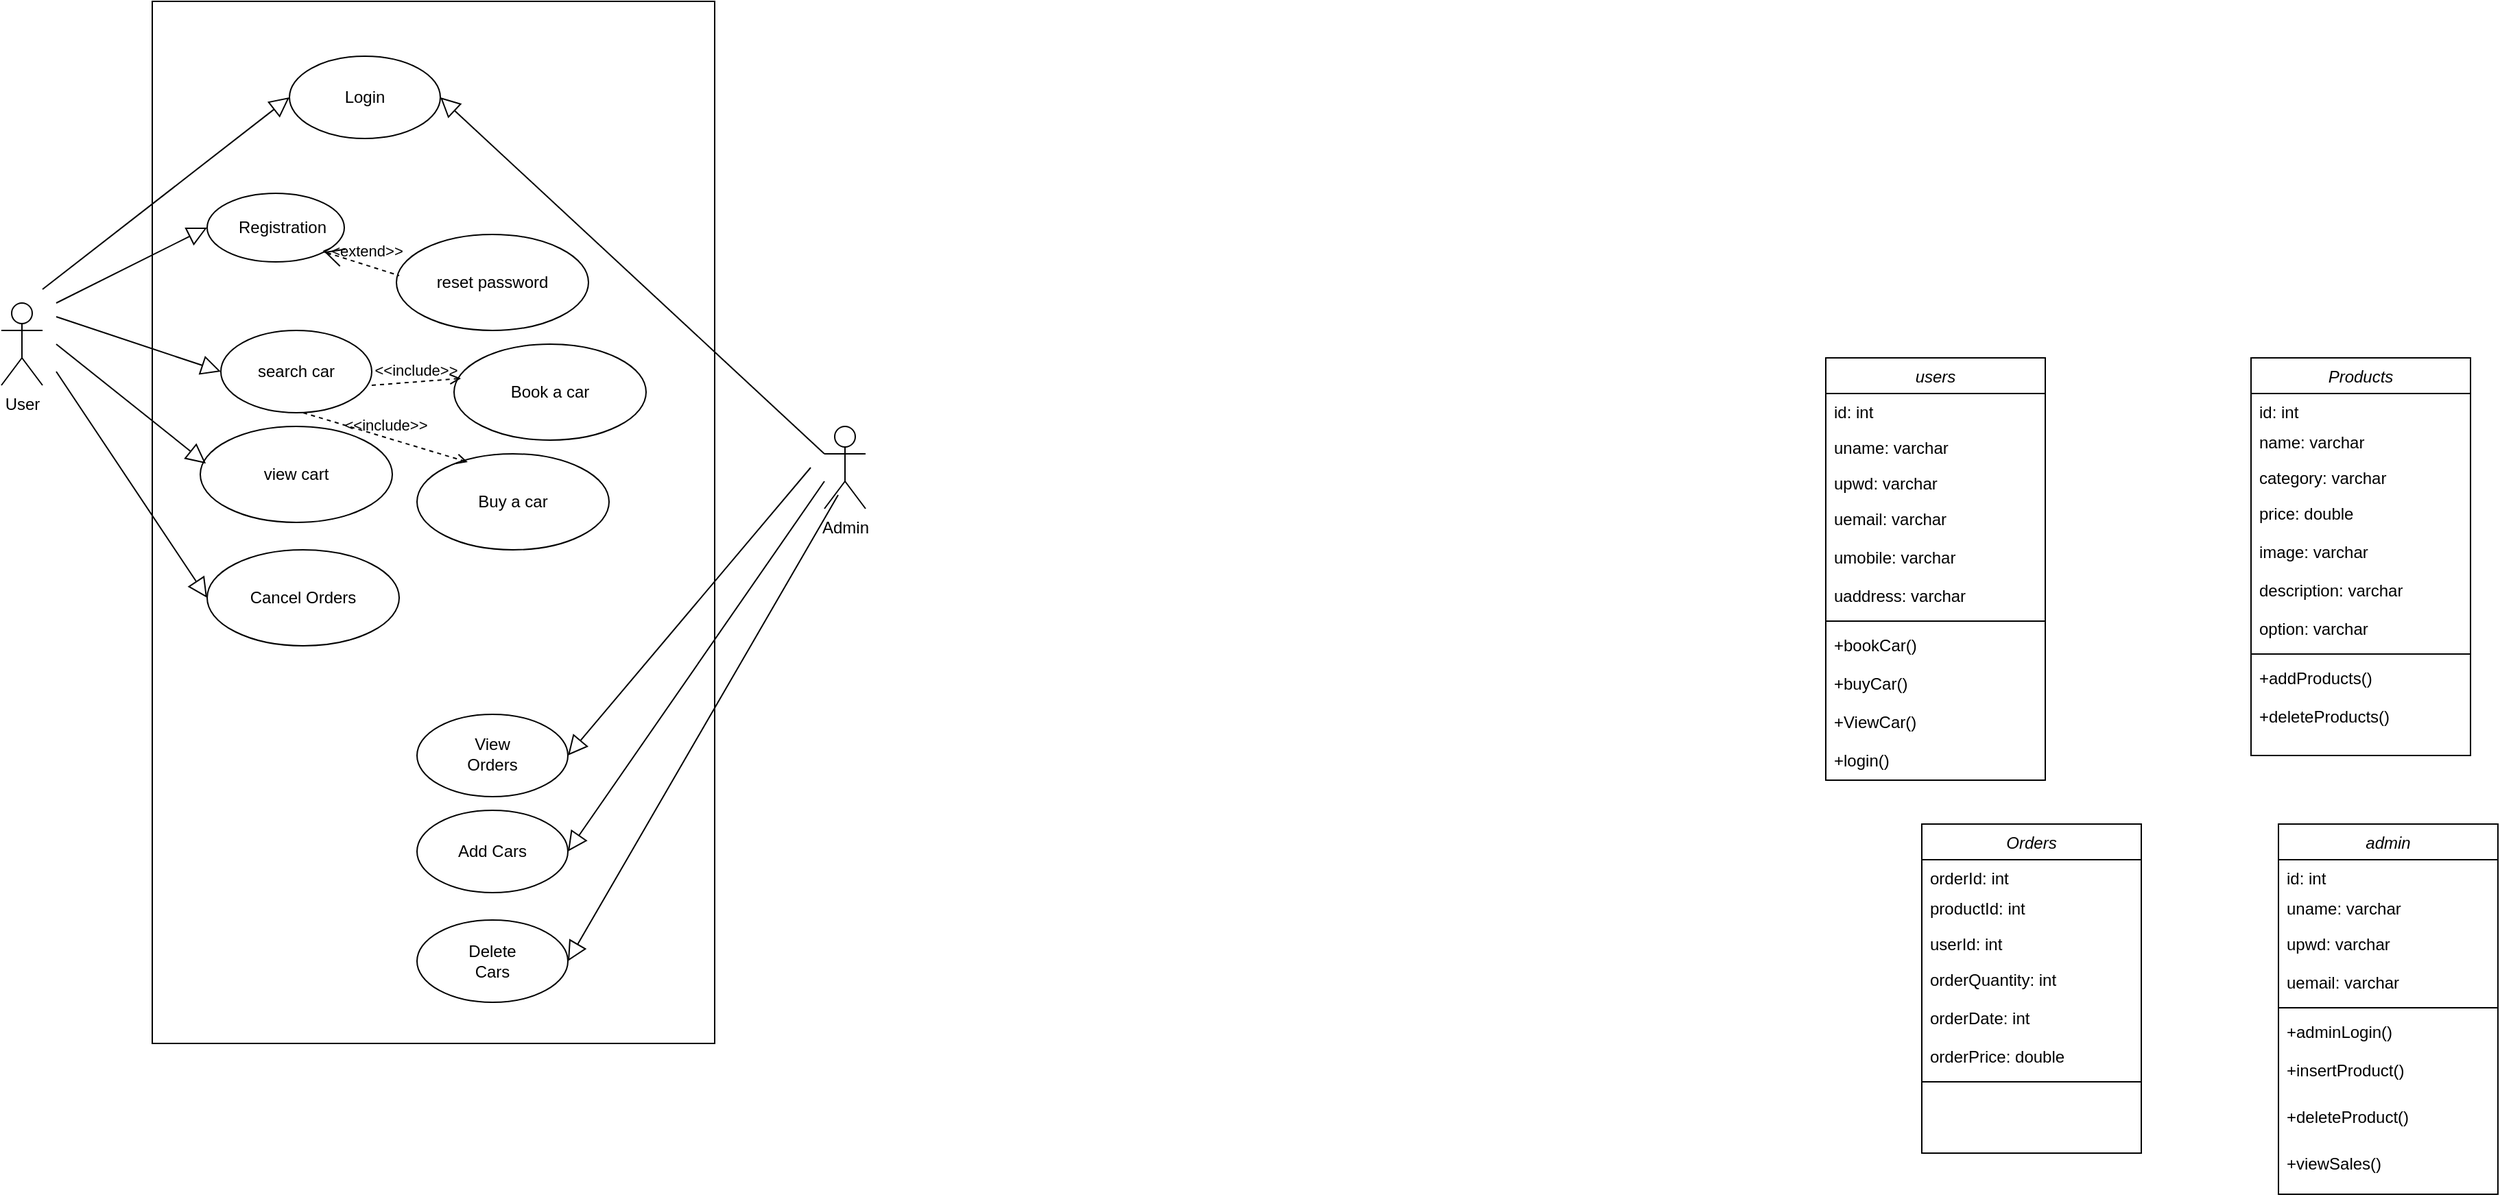 <mxfile version="20.3.0" type="github">
  <diagram id="C5RBs43oDa-KdzZeNtuy" name="Page-1">
    <mxGraphModel dx="3076" dy="1969" grid="1" gridSize="10" guides="1" tooltips="1" connect="1" arrows="1" fold="1" page="1" pageScale="1" pageWidth="827" pageHeight="1169" math="0" shadow="0">
      <root>
        <mxCell id="WIyWlLk6GJQsqaUBKTNV-0" />
        <mxCell id="WIyWlLk6GJQsqaUBKTNV-1" parent="WIyWlLk6GJQsqaUBKTNV-0" />
        <mxCell id="zkfFHV4jXpPFQw0GAbJ--0" value="users" style="swimlane;fontStyle=2;align=center;verticalAlign=top;childLayout=stackLayout;horizontal=1;startSize=26;horizontalStack=0;resizeParent=1;resizeLast=0;collapsible=1;marginBottom=0;rounded=0;shadow=0;strokeWidth=1;" parent="WIyWlLk6GJQsqaUBKTNV-1" vertex="1">
          <mxGeometry x="200" y="190" width="160" height="308" as="geometry">
            <mxRectangle x="230" y="140" width="160" height="26" as="alternateBounds" />
          </mxGeometry>
        </mxCell>
        <mxCell id="zkfFHV4jXpPFQw0GAbJ--1" value="id: int" style="text;align=left;verticalAlign=top;spacingLeft=4;spacingRight=4;overflow=hidden;rotatable=0;points=[[0,0.5],[1,0.5]];portConstraint=eastwest;" parent="zkfFHV4jXpPFQw0GAbJ--0" vertex="1">
          <mxGeometry y="26" width="160" height="26" as="geometry" />
        </mxCell>
        <mxCell id="zkfFHV4jXpPFQw0GAbJ--2" value="uname: varchar" style="text;align=left;verticalAlign=top;spacingLeft=4;spacingRight=4;overflow=hidden;rotatable=0;points=[[0,0.5],[1,0.5]];portConstraint=eastwest;rounded=0;shadow=0;html=0;" parent="zkfFHV4jXpPFQw0GAbJ--0" vertex="1">
          <mxGeometry y="52" width="160" height="26" as="geometry" />
        </mxCell>
        <mxCell id="zkfFHV4jXpPFQw0GAbJ--3" value="upwd: varchar&#xa;" style="text;align=left;verticalAlign=top;spacingLeft=4;spacingRight=4;overflow=hidden;rotatable=0;points=[[0,0.5],[1,0.5]];portConstraint=eastwest;rounded=0;shadow=0;html=0;" parent="zkfFHV4jXpPFQw0GAbJ--0" vertex="1">
          <mxGeometry y="78" width="160" height="26" as="geometry" />
        </mxCell>
        <mxCell id="zkfFHV4jXpPFQw0GAbJ--5" value="uemail: varchar" style="text;align=left;verticalAlign=top;spacingLeft=4;spacingRight=4;overflow=hidden;rotatable=0;points=[[0,0.5],[1,0.5]];portConstraint=eastwest;" parent="zkfFHV4jXpPFQw0GAbJ--0" vertex="1">
          <mxGeometry y="104" width="160" height="28" as="geometry" />
        </mxCell>
        <mxCell id="J4PwjYp8l0ot0DX3vlqs-2" value="umobile: varchar&#xa;" style="text;align=left;verticalAlign=top;spacingLeft=4;spacingRight=4;overflow=hidden;rotatable=0;points=[[0,0.5],[1,0.5]];portConstraint=eastwest;" vertex="1" parent="zkfFHV4jXpPFQw0GAbJ--0">
          <mxGeometry y="132" width="160" height="28" as="geometry" />
        </mxCell>
        <mxCell id="J4PwjYp8l0ot0DX3vlqs-3" value="uaddress: varchar" style="text;align=left;verticalAlign=top;spacingLeft=4;spacingRight=4;overflow=hidden;rotatable=0;points=[[0,0.5],[1,0.5]];portConstraint=eastwest;" vertex="1" parent="zkfFHV4jXpPFQw0GAbJ--0">
          <mxGeometry y="160" width="160" height="28" as="geometry" />
        </mxCell>
        <mxCell id="zkfFHV4jXpPFQw0GAbJ--4" value="" style="line;html=1;strokeWidth=1;align=left;verticalAlign=middle;spacingTop=-1;spacingLeft=3;spacingRight=3;rotatable=0;labelPosition=right;points=[];portConstraint=eastwest;" parent="zkfFHV4jXpPFQw0GAbJ--0" vertex="1">
          <mxGeometry y="188" width="160" height="8" as="geometry" />
        </mxCell>
        <mxCell id="J4PwjYp8l0ot0DX3vlqs-6" value="+bookCar()" style="text;align=left;verticalAlign=top;spacingLeft=4;spacingRight=4;overflow=hidden;rotatable=0;points=[[0,0.5],[1,0.5]];portConstraint=eastwest;" vertex="1" parent="zkfFHV4jXpPFQw0GAbJ--0">
          <mxGeometry y="196" width="160" height="28" as="geometry" />
        </mxCell>
        <mxCell id="J4PwjYp8l0ot0DX3vlqs-29" value="+buyCar()" style="text;align=left;verticalAlign=top;spacingLeft=4;spacingRight=4;overflow=hidden;rotatable=0;points=[[0,0.5],[1,0.5]];portConstraint=eastwest;" vertex="1" parent="zkfFHV4jXpPFQw0GAbJ--0">
          <mxGeometry y="224" width="160" height="28" as="geometry" />
        </mxCell>
        <mxCell id="J4PwjYp8l0ot0DX3vlqs-30" value="+ViewCar()" style="text;align=left;verticalAlign=top;spacingLeft=4;spacingRight=4;overflow=hidden;rotatable=0;points=[[0,0.5],[1,0.5]];portConstraint=eastwest;" vertex="1" parent="zkfFHV4jXpPFQw0GAbJ--0">
          <mxGeometry y="252" width="160" height="28" as="geometry" />
        </mxCell>
        <mxCell id="J4PwjYp8l0ot0DX3vlqs-39" value="+login()" style="text;align=left;verticalAlign=top;spacingLeft=4;spacingRight=4;overflow=hidden;rotatable=0;points=[[0,0.5],[1,0.5]];portConstraint=eastwest;" vertex="1" parent="zkfFHV4jXpPFQw0GAbJ--0">
          <mxGeometry y="280" width="160" height="28" as="geometry" />
        </mxCell>
        <mxCell id="J4PwjYp8l0ot0DX3vlqs-7" value="Products" style="swimlane;fontStyle=2;align=center;verticalAlign=top;childLayout=stackLayout;horizontal=1;startSize=26;horizontalStack=0;resizeParent=1;resizeLast=0;collapsible=1;marginBottom=0;rounded=0;shadow=0;strokeWidth=1;" vertex="1" parent="WIyWlLk6GJQsqaUBKTNV-1">
          <mxGeometry x="510" y="190" width="160" height="290" as="geometry">
            <mxRectangle x="230" y="140" width="160" height="26" as="alternateBounds" />
          </mxGeometry>
        </mxCell>
        <mxCell id="J4PwjYp8l0ot0DX3vlqs-8" value="id: int" style="text;align=left;verticalAlign=top;spacingLeft=4;spacingRight=4;overflow=hidden;rotatable=0;points=[[0,0.5],[1,0.5]];portConstraint=eastwest;" vertex="1" parent="J4PwjYp8l0ot0DX3vlqs-7">
          <mxGeometry y="26" width="160" height="22" as="geometry" />
        </mxCell>
        <mxCell id="J4PwjYp8l0ot0DX3vlqs-9" value="name: varchar" style="text;align=left;verticalAlign=top;spacingLeft=4;spacingRight=4;overflow=hidden;rotatable=0;points=[[0,0.5],[1,0.5]];portConstraint=eastwest;rounded=0;shadow=0;html=0;" vertex="1" parent="J4PwjYp8l0ot0DX3vlqs-7">
          <mxGeometry y="48" width="160" height="26" as="geometry" />
        </mxCell>
        <mxCell id="J4PwjYp8l0ot0DX3vlqs-10" value="category: varchar&#xa;" style="text;align=left;verticalAlign=top;spacingLeft=4;spacingRight=4;overflow=hidden;rotatable=0;points=[[0,0.5],[1,0.5]];portConstraint=eastwest;rounded=0;shadow=0;html=0;" vertex="1" parent="J4PwjYp8l0ot0DX3vlqs-7">
          <mxGeometry y="74" width="160" height="26" as="geometry" />
        </mxCell>
        <mxCell id="J4PwjYp8l0ot0DX3vlqs-11" value="price: double" style="text;align=left;verticalAlign=top;spacingLeft=4;spacingRight=4;overflow=hidden;rotatable=0;points=[[0,0.5],[1,0.5]];portConstraint=eastwest;" vertex="1" parent="J4PwjYp8l0ot0DX3vlqs-7">
          <mxGeometry y="100" width="160" height="28" as="geometry" />
        </mxCell>
        <mxCell id="J4PwjYp8l0ot0DX3vlqs-12" value="image: varchar" style="text;align=left;verticalAlign=top;spacingLeft=4;spacingRight=4;overflow=hidden;rotatable=0;points=[[0,0.5],[1,0.5]];portConstraint=eastwest;" vertex="1" parent="J4PwjYp8l0ot0DX3vlqs-7">
          <mxGeometry y="128" width="160" height="28" as="geometry" />
        </mxCell>
        <mxCell id="J4PwjYp8l0ot0DX3vlqs-13" value="description: varchar" style="text;align=left;verticalAlign=top;spacingLeft=4;spacingRight=4;overflow=hidden;rotatable=0;points=[[0,0.5],[1,0.5]];portConstraint=eastwest;" vertex="1" parent="J4PwjYp8l0ot0DX3vlqs-7">
          <mxGeometry y="156" width="160" height="28" as="geometry" />
        </mxCell>
        <mxCell id="J4PwjYp8l0ot0DX3vlqs-16" value="option: varchar" style="text;align=left;verticalAlign=top;spacingLeft=4;spacingRight=4;overflow=hidden;rotatable=0;points=[[0,0.5],[1,0.5]];portConstraint=eastwest;" vertex="1" parent="J4PwjYp8l0ot0DX3vlqs-7">
          <mxGeometry y="184" width="160" height="28" as="geometry" />
        </mxCell>
        <mxCell id="J4PwjYp8l0ot0DX3vlqs-14" value="" style="line;html=1;strokeWidth=1;align=left;verticalAlign=middle;spacingTop=-1;spacingLeft=3;spacingRight=3;rotatable=0;labelPosition=right;points=[];portConstraint=eastwest;" vertex="1" parent="J4PwjYp8l0ot0DX3vlqs-7">
          <mxGeometry y="212" width="160" height="8" as="geometry" />
        </mxCell>
        <mxCell id="J4PwjYp8l0ot0DX3vlqs-15" value="+addProducts()" style="text;align=left;verticalAlign=top;spacingLeft=4;spacingRight=4;overflow=hidden;rotatable=0;points=[[0,0.5],[1,0.5]];portConstraint=eastwest;" vertex="1" parent="J4PwjYp8l0ot0DX3vlqs-7">
          <mxGeometry y="220" width="160" height="28" as="geometry" />
        </mxCell>
        <mxCell id="J4PwjYp8l0ot0DX3vlqs-17" value="+deleteProducts()" style="text;align=left;verticalAlign=top;spacingLeft=4;spacingRight=4;overflow=hidden;rotatable=0;points=[[0,0.5],[1,0.5]];portConstraint=eastwest;" vertex="1" parent="J4PwjYp8l0ot0DX3vlqs-7">
          <mxGeometry y="248" width="160" height="28" as="geometry" />
        </mxCell>
        <mxCell id="J4PwjYp8l0ot0DX3vlqs-18" value="Orders" style="swimlane;fontStyle=2;align=center;verticalAlign=top;childLayout=stackLayout;horizontal=1;startSize=26;horizontalStack=0;resizeParent=1;resizeLast=0;collapsible=1;marginBottom=0;rounded=0;shadow=0;strokeWidth=1;" vertex="1" parent="WIyWlLk6GJQsqaUBKTNV-1">
          <mxGeometry x="270" y="530" width="160" height="240" as="geometry">
            <mxRectangle x="230" y="140" width="160" height="26" as="alternateBounds" />
          </mxGeometry>
        </mxCell>
        <mxCell id="J4PwjYp8l0ot0DX3vlqs-19" value="orderId: int" style="text;align=left;verticalAlign=top;spacingLeft=4;spacingRight=4;overflow=hidden;rotatable=0;points=[[0,0.5],[1,0.5]];portConstraint=eastwest;" vertex="1" parent="J4PwjYp8l0ot0DX3vlqs-18">
          <mxGeometry y="26" width="160" height="22" as="geometry" />
        </mxCell>
        <mxCell id="J4PwjYp8l0ot0DX3vlqs-20" value="productId: int" style="text;align=left;verticalAlign=top;spacingLeft=4;spacingRight=4;overflow=hidden;rotatable=0;points=[[0,0.5],[1,0.5]];portConstraint=eastwest;rounded=0;shadow=0;html=0;" vertex="1" parent="J4PwjYp8l0ot0DX3vlqs-18">
          <mxGeometry y="48" width="160" height="26" as="geometry" />
        </mxCell>
        <mxCell id="J4PwjYp8l0ot0DX3vlqs-21" value="userId: int" style="text;align=left;verticalAlign=top;spacingLeft=4;spacingRight=4;overflow=hidden;rotatable=0;points=[[0,0.5],[1,0.5]];portConstraint=eastwest;rounded=0;shadow=0;html=0;" vertex="1" parent="J4PwjYp8l0ot0DX3vlqs-18">
          <mxGeometry y="74" width="160" height="26" as="geometry" />
        </mxCell>
        <mxCell id="J4PwjYp8l0ot0DX3vlqs-22" value="orderQuantity: int" style="text;align=left;verticalAlign=top;spacingLeft=4;spacingRight=4;overflow=hidden;rotatable=0;points=[[0,0.5],[1,0.5]];portConstraint=eastwest;" vertex="1" parent="J4PwjYp8l0ot0DX3vlqs-18">
          <mxGeometry y="100" width="160" height="28" as="geometry" />
        </mxCell>
        <mxCell id="J4PwjYp8l0ot0DX3vlqs-23" value="orderDate: int" style="text;align=left;verticalAlign=top;spacingLeft=4;spacingRight=4;overflow=hidden;rotatable=0;points=[[0,0.5],[1,0.5]];portConstraint=eastwest;" vertex="1" parent="J4PwjYp8l0ot0DX3vlqs-18">
          <mxGeometry y="128" width="160" height="28" as="geometry" />
        </mxCell>
        <mxCell id="J4PwjYp8l0ot0DX3vlqs-24" value="orderPrice: double" style="text;align=left;verticalAlign=top;spacingLeft=4;spacingRight=4;overflow=hidden;rotatable=0;points=[[0,0.5],[1,0.5]];portConstraint=eastwest;" vertex="1" parent="J4PwjYp8l0ot0DX3vlqs-18">
          <mxGeometry y="156" width="160" height="28" as="geometry" />
        </mxCell>
        <mxCell id="J4PwjYp8l0ot0DX3vlqs-26" value="" style="line;html=1;strokeWidth=1;align=left;verticalAlign=middle;spacingTop=-1;spacingLeft=3;spacingRight=3;rotatable=0;labelPosition=right;points=[];portConstraint=eastwest;" vertex="1" parent="J4PwjYp8l0ot0DX3vlqs-18">
          <mxGeometry y="184" width="160" height="8" as="geometry" />
        </mxCell>
        <mxCell id="J4PwjYp8l0ot0DX3vlqs-31" value="admin" style="swimlane;fontStyle=2;align=center;verticalAlign=top;childLayout=stackLayout;horizontal=1;startSize=26;horizontalStack=0;resizeParent=1;resizeLast=0;collapsible=1;marginBottom=0;rounded=0;shadow=0;strokeWidth=1;" vertex="1" parent="WIyWlLk6GJQsqaUBKTNV-1">
          <mxGeometry x="530" y="530" width="160" height="270" as="geometry">
            <mxRectangle x="230" y="140" width="160" height="26" as="alternateBounds" />
          </mxGeometry>
        </mxCell>
        <mxCell id="J4PwjYp8l0ot0DX3vlqs-32" value="id: int" style="text;align=left;verticalAlign=top;spacingLeft=4;spacingRight=4;overflow=hidden;rotatable=0;points=[[0,0.5],[1,0.5]];portConstraint=eastwest;" vertex="1" parent="J4PwjYp8l0ot0DX3vlqs-31">
          <mxGeometry y="26" width="160" height="22" as="geometry" />
        </mxCell>
        <mxCell id="J4PwjYp8l0ot0DX3vlqs-34" value="uname: varchar" style="text;align=left;verticalAlign=top;spacingLeft=4;spacingRight=4;overflow=hidden;rotatable=0;points=[[0,0.5],[1,0.5]];portConstraint=eastwest;rounded=0;shadow=0;html=0;" vertex="1" parent="J4PwjYp8l0ot0DX3vlqs-31">
          <mxGeometry y="48" width="160" height="26" as="geometry" />
        </mxCell>
        <mxCell id="J4PwjYp8l0ot0DX3vlqs-35" value="upwd: varchar" style="text;align=left;verticalAlign=top;spacingLeft=4;spacingRight=4;overflow=hidden;rotatable=0;points=[[0,0.5],[1,0.5]];portConstraint=eastwest;" vertex="1" parent="J4PwjYp8l0ot0DX3vlqs-31">
          <mxGeometry y="74" width="160" height="28" as="geometry" />
        </mxCell>
        <mxCell id="J4PwjYp8l0ot0DX3vlqs-36" value="uemail: varchar" style="text;align=left;verticalAlign=top;spacingLeft=4;spacingRight=4;overflow=hidden;rotatable=0;points=[[0,0.5],[1,0.5]];portConstraint=eastwest;" vertex="1" parent="J4PwjYp8l0ot0DX3vlqs-31">
          <mxGeometry y="102" width="160" height="28" as="geometry" />
        </mxCell>
        <mxCell id="J4PwjYp8l0ot0DX3vlqs-38" value="" style="line;html=1;strokeWidth=1;align=left;verticalAlign=middle;spacingTop=-1;spacingLeft=3;spacingRight=3;rotatable=0;labelPosition=right;points=[];portConstraint=eastwest;" vertex="1" parent="J4PwjYp8l0ot0DX3vlqs-31">
          <mxGeometry y="130" width="160" height="8" as="geometry" />
        </mxCell>
        <mxCell id="J4PwjYp8l0ot0DX3vlqs-40" value="+adminLogin()" style="text;align=left;verticalAlign=top;spacingLeft=4;spacingRight=4;overflow=hidden;rotatable=0;points=[[0,0.5],[1,0.5]];portConstraint=eastwest;" vertex="1" parent="J4PwjYp8l0ot0DX3vlqs-31">
          <mxGeometry y="138" width="160" height="28" as="geometry" />
        </mxCell>
        <mxCell id="J4PwjYp8l0ot0DX3vlqs-41" value="+insertProduct()" style="text;align=left;verticalAlign=top;spacingLeft=4;spacingRight=4;overflow=hidden;rotatable=0;points=[[0,0.5],[1,0.5]];portConstraint=eastwest;" vertex="1" parent="J4PwjYp8l0ot0DX3vlqs-31">
          <mxGeometry y="166" width="160" height="34" as="geometry" />
        </mxCell>
        <mxCell id="J4PwjYp8l0ot0DX3vlqs-50" value="+deleteProduct()" style="text;align=left;verticalAlign=top;spacingLeft=4;spacingRight=4;overflow=hidden;rotatable=0;points=[[0,0.5],[1,0.5]];portConstraint=eastwest;" vertex="1" parent="J4PwjYp8l0ot0DX3vlqs-31">
          <mxGeometry y="200" width="160" height="34" as="geometry" />
        </mxCell>
        <mxCell id="J4PwjYp8l0ot0DX3vlqs-51" value="+viewSales()" style="text;align=left;verticalAlign=top;spacingLeft=4;spacingRight=4;overflow=hidden;rotatable=0;points=[[0,0.5],[1,0.5]];portConstraint=eastwest;" vertex="1" parent="J4PwjYp8l0ot0DX3vlqs-31">
          <mxGeometry y="234" width="160" height="34" as="geometry" />
        </mxCell>
        <mxCell id="J4PwjYp8l0ot0DX3vlqs-53" value="" style="rounded=0;whiteSpace=wrap;html=1;" vertex="1" parent="WIyWlLk6GJQsqaUBKTNV-1">
          <mxGeometry x="-1020" y="-70" width="410" height="760" as="geometry" />
        </mxCell>
        <mxCell id="J4PwjYp8l0ot0DX3vlqs-58" value="User" style="shape=umlActor;html=1;verticalLabelPosition=bottom;verticalAlign=top;align=center;" vertex="1" parent="WIyWlLk6GJQsqaUBKTNV-1">
          <mxGeometry x="-1130" y="150" width="30" height="60" as="geometry" />
        </mxCell>
        <mxCell id="J4PwjYp8l0ot0DX3vlqs-61" value="" style="ellipse;whiteSpace=wrap;html=1;" vertex="1" parent="WIyWlLk6GJQsqaUBKTNV-1">
          <mxGeometry x="-920" y="-30" width="110" height="60" as="geometry" />
        </mxCell>
        <mxCell id="J4PwjYp8l0ot0DX3vlqs-62" value="" style="ellipse;whiteSpace=wrap;html=1;" vertex="1" parent="WIyWlLk6GJQsqaUBKTNV-1">
          <mxGeometry x="-980" y="70" width="100" height="50" as="geometry" />
        </mxCell>
        <mxCell id="J4PwjYp8l0ot0DX3vlqs-63" value="Login" style="text;html=1;strokeColor=none;fillColor=none;align=center;verticalAlign=middle;whiteSpace=wrap;rounded=0;" vertex="1" parent="WIyWlLk6GJQsqaUBKTNV-1">
          <mxGeometry x="-895" y="-15" width="60" height="30" as="geometry" />
        </mxCell>
        <mxCell id="J4PwjYp8l0ot0DX3vlqs-64" value="Registration" style="text;html=1;strokeColor=none;fillColor=none;align=center;verticalAlign=middle;whiteSpace=wrap;rounded=0;" vertex="1" parent="WIyWlLk6GJQsqaUBKTNV-1">
          <mxGeometry x="-955" y="80" width="60" height="30" as="geometry" />
        </mxCell>
        <mxCell id="J4PwjYp8l0ot0DX3vlqs-65" value="Admin" style="shape=umlActor;html=1;verticalLabelPosition=bottom;verticalAlign=top;align=center;" vertex="1" parent="WIyWlLk6GJQsqaUBKTNV-1">
          <mxGeometry x="-530" y="240" width="30" height="60" as="geometry" />
        </mxCell>
        <mxCell id="J4PwjYp8l0ot0DX3vlqs-66" value="" style="edgeStyle=none;html=1;endArrow=block;endFill=0;endSize=12;verticalAlign=bottom;rounded=0;exitX=0;exitY=0.333;exitDx=0;exitDy=0;exitPerimeter=0;entryX=1;entryY=0.5;entryDx=0;entryDy=0;" edge="1" parent="WIyWlLk6GJQsqaUBKTNV-1" source="J4PwjYp8l0ot0DX3vlqs-65" target="J4PwjYp8l0ot0DX3vlqs-61">
          <mxGeometry width="160" relative="1" as="geometry">
            <mxPoint x="-670" y="200" as="sourcePoint" />
            <mxPoint x="-510" y="200" as="targetPoint" />
          </mxGeometry>
        </mxCell>
        <mxCell id="J4PwjYp8l0ot0DX3vlqs-67" value="" style="edgeStyle=none;html=1;endArrow=block;endFill=0;endSize=12;verticalAlign=bottom;rounded=0;entryX=0;entryY=0.5;entryDx=0;entryDy=0;" edge="1" parent="WIyWlLk6GJQsqaUBKTNV-1" target="J4PwjYp8l0ot0DX3vlqs-61">
          <mxGeometry width="160" relative="1" as="geometry">
            <mxPoint x="-1100" y="140" as="sourcePoint" />
            <mxPoint x="-940" y="180" as="targetPoint" />
          </mxGeometry>
        </mxCell>
        <mxCell id="J4PwjYp8l0ot0DX3vlqs-68" value="" style="edgeStyle=none;html=1;endArrow=block;endFill=0;endSize=12;verticalAlign=bottom;rounded=0;entryX=0;entryY=0.5;entryDx=0;entryDy=0;" edge="1" parent="WIyWlLk6GJQsqaUBKTNV-1" target="J4PwjYp8l0ot0DX3vlqs-62">
          <mxGeometry width="160" relative="1" as="geometry">
            <mxPoint x="-1090" y="150" as="sourcePoint" />
            <mxPoint x="-930" y="190" as="targetPoint" />
          </mxGeometry>
        </mxCell>
        <mxCell id="J4PwjYp8l0ot0DX3vlqs-71" value="" style="group" vertex="1" connectable="0" parent="WIyWlLk6GJQsqaUBKTNV-1">
          <mxGeometry x="-827" y="520" width="110" height="60" as="geometry" />
        </mxCell>
        <mxCell id="J4PwjYp8l0ot0DX3vlqs-69" value="" style="ellipse;whiteSpace=wrap;html=1;" vertex="1" parent="J4PwjYp8l0ot0DX3vlqs-71">
          <mxGeometry width="110" height="60" as="geometry" />
        </mxCell>
        <mxCell id="J4PwjYp8l0ot0DX3vlqs-70" value="Add Cars" style="text;html=1;strokeColor=none;fillColor=none;align=center;verticalAlign=middle;whiteSpace=wrap;rounded=0;" vertex="1" parent="J4PwjYp8l0ot0DX3vlqs-71">
          <mxGeometry x="25" y="15" width="60" height="30" as="geometry" />
        </mxCell>
        <mxCell id="J4PwjYp8l0ot0DX3vlqs-74" value="" style="group" vertex="1" connectable="0" parent="WIyWlLk6GJQsqaUBKTNV-1">
          <mxGeometry x="-835" y="330" width="110" height="161" as="geometry" />
        </mxCell>
        <mxCell id="J4PwjYp8l0ot0DX3vlqs-75" value="" style="ellipse;whiteSpace=wrap;html=1;" vertex="1" parent="J4PwjYp8l0ot0DX3vlqs-74">
          <mxGeometry x="8" y="120" width="110" height="60" as="geometry" />
        </mxCell>
        <mxCell id="J4PwjYp8l0ot0DX3vlqs-76" value="View Orders" style="text;html=1;strokeColor=none;fillColor=none;align=center;verticalAlign=middle;whiteSpace=wrap;rounded=0;" vertex="1" parent="J4PwjYp8l0ot0DX3vlqs-74">
          <mxGeometry x="33" y="136" width="60" height="25" as="geometry" />
        </mxCell>
        <mxCell id="J4PwjYp8l0ot0DX3vlqs-79" value="" style="group" vertex="1" connectable="0" parent="WIyWlLk6GJQsqaUBKTNV-1">
          <mxGeometry x="-827" y="600" width="110" height="60" as="geometry" />
        </mxCell>
        <mxCell id="J4PwjYp8l0ot0DX3vlqs-72" value="" style="ellipse;whiteSpace=wrap;html=1;" vertex="1" parent="J4PwjYp8l0ot0DX3vlqs-79">
          <mxGeometry width="110" height="60" as="geometry" />
        </mxCell>
        <mxCell id="J4PwjYp8l0ot0DX3vlqs-73" value="Delete Cars" style="text;html=1;strokeColor=none;fillColor=none;align=center;verticalAlign=middle;whiteSpace=wrap;rounded=0;" vertex="1" parent="J4PwjYp8l0ot0DX3vlqs-79">
          <mxGeometry x="25" y="15" width="60" height="30" as="geometry" />
        </mxCell>
        <mxCell id="J4PwjYp8l0ot0DX3vlqs-80" value="" style="group" vertex="1" connectable="0" parent="WIyWlLk6GJQsqaUBKTNV-1">
          <mxGeometry x="-970" y="170" width="110" height="60" as="geometry" />
        </mxCell>
        <mxCell id="J4PwjYp8l0ot0DX3vlqs-81" value="" style="ellipse;whiteSpace=wrap;html=1;" vertex="1" parent="J4PwjYp8l0ot0DX3vlqs-80">
          <mxGeometry width="110" height="60" as="geometry" />
        </mxCell>
        <mxCell id="J4PwjYp8l0ot0DX3vlqs-82" value="search car" style="text;html=1;strokeColor=none;fillColor=none;align=center;verticalAlign=middle;whiteSpace=wrap;rounded=0;" vertex="1" parent="J4PwjYp8l0ot0DX3vlqs-80">
          <mxGeometry x="25" y="15" width="60" height="30" as="geometry" />
        </mxCell>
        <mxCell id="J4PwjYp8l0ot0DX3vlqs-85" value="Book a car" style="ellipse;whiteSpace=wrap;html=1;" vertex="1" parent="WIyWlLk6GJQsqaUBKTNV-1">
          <mxGeometry x="-800" y="180" width="140" height="70" as="geometry" />
        </mxCell>
        <mxCell id="J4PwjYp8l0ot0DX3vlqs-86" value="&amp;lt;&amp;lt;include&amp;gt;&amp;gt;" style="edgeStyle=none;html=1;endArrow=open;verticalAlign=bottom;dashed=1;labelBackgroundColor=none;rounded=0;exitX=1;exitY=0.667;exitDx=0;exitDy=0;exitPerimeter=0;entryX=0.036;entryY=0.357;entryDx=0;entryDy=0;entryPerimeter=0;" edge="1" parent="WIyWlLk6GJQsqaUBKTNV-1" source="J4PwjYp8l0ot0DX3vlqs-81" target="J4PwjYp8l0ot0DX3vlqs-85">
          <mxGeometry width="160" relative="1" as="geometry">
            <mxPoint x="-670" y="380" as="sourcePoint" />
            <mxPoint x="-510" y="380" as="targetPoint" />
          </mxGeometry>
        </mxCell>
        <mxCell id="J4PwjYp8l0ot0DX3vlqs-87" value="Buy a car" style="ellipse;whiteSpace=wrap;html=1;" vertex="1" parent="WIyWlLk6GJQsqaUBKTNV-1">
          <mxGeometry x="-827" y="260" width="140" height="70" as="geometry" />
        </mxCell>
        <mxCell id="J4PwjYp8l0ot0DX3vlqs-88" value="&amp;lt;&amp;lt;include&amp;gt;&amp;gt;" style="edgeStyle=none;html=1;endArrow=open;verticalAlign=bottom;dashed=1;labelBackgroundColor=none;rounded=0;entryX=0.264;entryY=0.086;entryDx=0;entryDy=0;entryPerimeter=0;" edge="1" parent="WIyWlLk6GJQsqaUBKTNV-1" target="J4PwjYp8l0ot0DX3vlqs-87">
          <mxGeometry width="160" relative="1" as="geometry">
            <mxPoint x="-910" y="230" as="sourcePoint" />
            <mxPoint x="-750" y="230" as="targetPoint" />
          </mxGeometry>
        </mxCell>
        <mxCell id="J4PwjYp8l0ot0DX3vlqs-89" value="reset password" style="ellipse;whiteSpace=wrap;html=1;" vertex="1" parent="WIyWlLk6GJQsqaUBKTNV-1">
          <mxGeometry x="-842" y="100" width="140" height="70" as="geometry" />
        </mxCell>
        <mxCell id="J4PwjYp8l0ot0DX3vlqs-91" value="&amp;lt;&amp;lt;extend&amp;gt;&amp;gt;" style="edgeStyle=none;html=1;startArrow=open;endArrow=none;startSize=12;verticalAlign=bottom;dashed=1;labelBackgroundColor=none;rounded=0;exitX=1;exitY=1;exitDx=0;exitDy=0;" edge="1" parent="WIyWlLk6GJQsqaUBKTNV-1" source="J4PwjYp8l0ot0DX3vlqs-62">
          <mxGeometry width="160" relative="1" as="geometry">
            <mxPoint x="-1000" y="130" as="sourcePoint" />
            <mxPoint x="-840" y="130" as="targetPoint" />
          </mxGeometry>
        </mxCell>
        <mxCell id="J4PwjYp8l0ot0DX3vlqs-92" value="view cart" style="ellipse;whiteSpace=wrap;html=1;" vertex="1" parent="WIyWlLk6GJQsqaUBKTNV-1">
          <mxGeometry x="-985" y="240" width="140" height="70" as="geometry" />
        </mxCell>
        <mxCell id="J4PwjYp8l0ot0DX3vlqs-93" value="Cancel Orders" style="ellipse;whiteSpace=wrap;html=1;" vertex="1" parent="WIyWlLk6GJQsqaUBKTNV-1">
          <mxGeometry x="-980" y="330" width="140" height="70" as="geometry" />
        </mxCell>
        <mxCell id="J4PwjYp8l0ot0DX3vlqs-96" value="" style="edgeStyle=none;html=1;endArrow=block;endFill=0;endSize=12;verticalAlign=bottom;rounded=0;entryX=0;entryY=0.5;entryDx=0;entryDy=0;" edge="1" parent="WIyWlLk6GJQsqaUBKTNV-1" target="J4PwjYp8l0ot0DX3vlqs-81">
          <mxGeometry width="160" relative="1" as="geometry">
            <mxPoint x="-1090" y="160" as="sourcePoint" />
            <mxPoint x="-510" y="380" as="targetPoint" />
          </mxGeometry>
        </mxCell>
        <mxCell id="J4PwjYp8l0ot0DX3vlqs-97" value="" style="edgeStyle=none;html=1;endArrow=block;endFill=0;endSize=12;verticalAlign=bottom;rounded=0;entryX=0.029;entryY=0.386;entryDx=0;entryDy=0;entryPerimeter=0;" edge="1" parent="WIyWlLk6GJQsqaUBKTNV-1" target="J4PwjYp8l0ot0DX3vlqs-92">
          <mxGeometry width="160" relative="1" as="geometry">
            <mxPoint x="-1090" y="180" as="sourcePoint" />
            <mxPoint x="-510" y="380" as="targetPoint" />
          </mxGeometry>
        </mxCell>
        <mxCell id="J4PwjYp8l0ot0DX3vlqs-98" value="" style="edgeStyle=none;html=1;endArrow=block;endFill=0;endSize=12;verticalAlign=bottom;rounded=0;entryX=0;entryY=0.5;entryDx=0;entryDy=0;" edge="1" parent="WIyWlLk6GJQsqaUBKTNV-1" target="J4PwjYp8l0ot0DX3vlqs-93">
          <mxGeometry width="160" relative="1" as="geometry">
            <mxPoint x="-1090" y="200" as="sourcePoint" />
            <mxPoint x="-966.96" y="334.03" as="targetPoint" />
          </mxGeometry>
        </mxCell>
        <mxCell id="J4PwjYp8l0ot0DX3vlqs-99" value="" style="edgeStyle=none;html=1;endArrow=block;endFill=0;endSize=12;verticalAlign=bottom;rounded=0;entryX=1;entryY=0.5;entryDx=0;entryDy=0;" edge="1" parent="WIyWlLk6GJQsqaUBKTNV-1" target="J4PwjYp8l0ot0DX3vlqs-75">
          <mxGeometry width="160" relative="1" as="geometry">
            <mxPoint x="-540" y="270" as="sourcePoint" />
            <mxPoint x="-510" y="380" as="targetPoint" />
          </mxGeometry>
        </mxCell>
        <mxCell id="J4PwjYp8l0ot0DX3vlqs-100" value="" style="edgeStyle=none;html=1;endArrow=block;endFill=0;endSize=12;verticalAlign=bottom;rounded=0;entryX=1;entryY=0.5;entryDx=0;entryDy=0;" edge="1" parent="WIyWlLk6GJQsqaUBKTNV-1" target="J4PwjYp8l0ot0DX3vlqs-69">
          <mxGeometry width="160" relative="1" as="geometry">
            <mxPoint x="-530" y="280" as="sourcePoint" />
            <mxPoint x="-707" y="490" as="targetPoint" />
          </mxGeometry>
        </mxCell>
        <mxCell id="J4PwjYp8l0ot0DX3vlqs-101" value="" style="edgeStyle=none;html=1;endArrow=block;endFill=0;endSize=12;verticalAlign=bottom;rounded=0;entryX=1;entryY=0.5;entryDx=0;entryDy=0;" edge="1" parent="WIyWlLk6GJQsqaUBKTNV-1" target="J4PwjYp8l0ot0DX3vlqs-72">
          <mxGeometry width="160" relative="1" as="geometry">
            <mxPoint x="-520" y="290" as="sourcePoint" />
            <mxPoint x="-697" y="500" as="targetPoint" />
          </mxGeometry>
        </mxCell>
      </root>
    </mxGraphModel>
  </diagram>
</mxfile>
